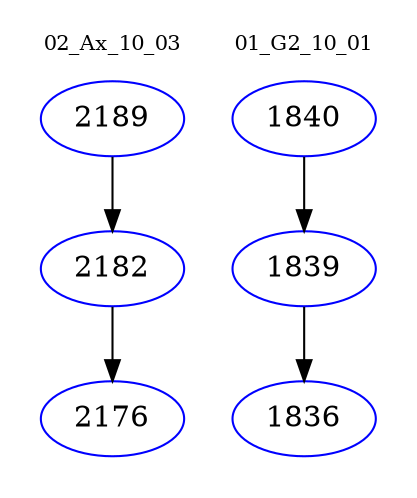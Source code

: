 digraph{
subgraph cluster_0 {
color = white
label = "02_Ax_10_03";
fontsize=10;
T0_2189 [label="2189", color="blue"]
T0_2189 -> T0_2182 [color="black"]
T0_2182 [label="2182", color="blue"]
T0_2182 -> T0_2176 [color="black"]
T0_2176 [label="2176", color="blue"]
}
subgraph cluster_1 {
color = white
label = "01_G2_10_01";
fontsize=10;
T1_1840 [label="1840", color="blue"]
T1_1840 -> T1_1839 [color="black"]
T1_1839 [label="1839", color="blue"]
T1_1839 -> T1_1836 [color="black"]
T1_1836 [label="1836", color="blue"]
}
}
